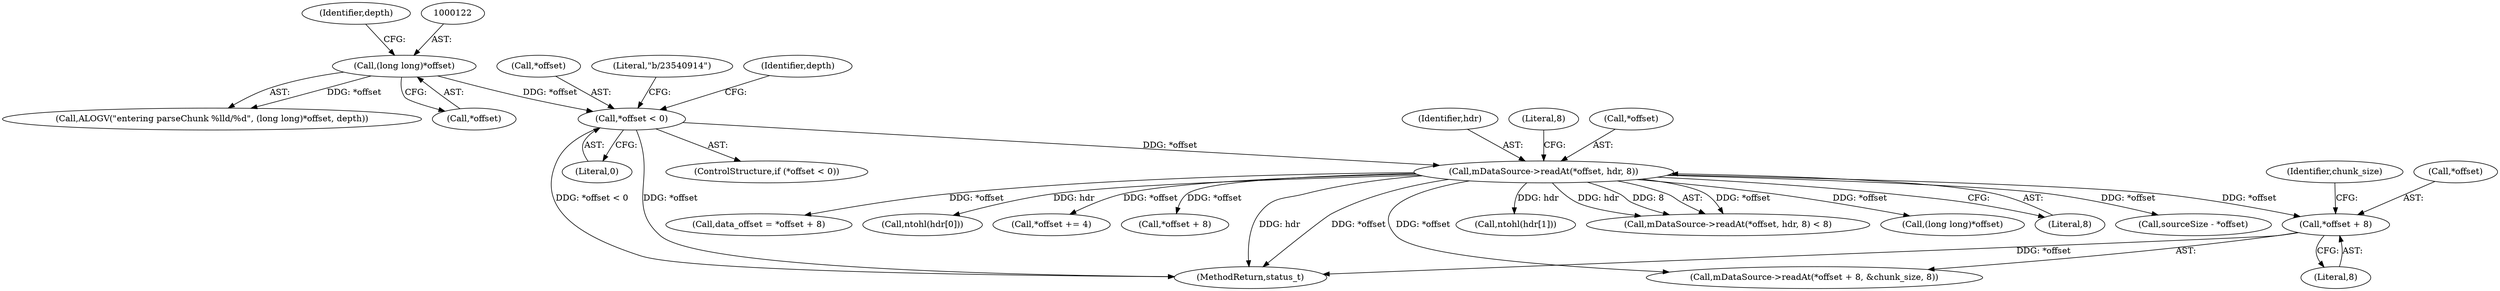 digraph "0_Android_8a3a2f6ea7defe1a81bb32b3c9f3537f84749b9d@pointer" {
"1000186" [label="(Call,*offset + 8)"];
"1000148" [label="(Call,mDataSource->readAt(*offset, hdr, 8))"];
"1000127" [label="(Call,*offset < 0)"];
"1000121" [label="(Call,(long long)*offset)"];
"1000151" [label="(Identifier,hdr)"];
"1000186" [label="(Call,*offset + 8)"];
"1000128" [label="(Call,*offset)"];
"1000119" [label="(Call,ALOGV(\"entering parseChunk %lld/%d\", (long long)*offset, depth))"];
"1000160" [label="(Call,ntohl(hdr[0]))"];
"1000191" [label="(Identifier,chunk_size)"];
"1000133" [label="(Literal,\"b/23540914\")"];
"1000121" [label="(Call,(long long)*offset)"];
"1000244" [label="(Call,*offset += 4)"];
"1000153" [label="(Literal,8)"];
"1000130" [label="(Literal,0)"];
"1000174" [label="(Call,*offset + 8)"];
"1003923" [label="(MethodReturn,status_t)"];
"1000185" [label="(Call,mDataSource->readAt(*offset + 8, &chunk_size, 8))"];
"1000125" [label="(Identifier,depth)"];
"1000189" [label="(Literal,8)"];
"1000167" [label="(Call,ntohl(hdr[1]))"];
"1000147" [label="(Call,mDataSource->readAt(*offset, hdr, 8) < 8)"];
"1000138" [label="(Identifier,depth)"];
"1000265" [label="(Call,(long long)*offset)"];
"1000152" [label="(Literal,8)"];
"1000126" [label="(ControlStructure,if (*offset < 0))"];
"1000123" [label="(Call,*offset)"];
"1000149" [label="(Call,*offset)"];
"1000232" [label="(Call,sourceSize - *offset)"];
"1000187" [label="(Call,*offset)"];
"1000127" [label="(Call,*offset < 0)"];
"1000148" [label="(Call,mDataSource->readAt(*offset, hdr, 8))"];
"1000172" [label="(Call,data_offset = *offset + 8)"];
"1000186" -> "1000185"  [label="AST: "];
"1000186" -> "1000189"  [label="CFG: "];
"1000187" -> "1000186"  [label="AST: "];
"1000189" -> "1000186"  [label="AST: "];
"1000191" -> "1000186"  [label="CFG: "];
"1000186" -> "1003923"  [label="DDG: *offset"];
"1000148" -> "1000186"  [label="DDG: *offset"];
"1000148" -> "1000147"  [label="AST: "];
"1000148" -> "1000152"  [label="CFG: "];
"1000149" -> "1000148"  [label="AST: "];
"1000151" -> "1000148"  [label="AST: "];
"1000152" -> "1000148"  [label="AST: "];
"1000153" -> "1000148"  [label="CFG: "];
"1000148" -> "1003923"  [label="DDG: hdr"];
"1000148" -> "1003923"  [label="DDG: *offset"];
"1000148" -> "1000147"  [label="DDG: *offset"];
"1000148" -> "1000147"  [label="DDG: hdr"];
"1000148" -> "1000147"  [label="DDG: 8"];
"1000127" -> "1000148"  [label="DDG: *offset"];
"1000148" -> "1000160"  [label="DDG: hdr"];
"1000148" -> "1000167"  [label="DDG: hdr"];
"1000148" -> "1000172"  [label="DDG: *offset"];
"1000148" -> "1000174"  [label="DDG: *offset"];
"1000148" -> "1000185"  [label="DDG: *offset"];
"1000148" -> "1000232"  [label="DDG: *offset"];
"1000148" -> "1000244"  [label="DDG: *offset"];
"1000148" -> "1000265"  [label="DDG: *offset"];
"1000127" -> "1000126"  [label="AST: "];
"1000127" -> "1000130"  [label="CFG: "];
"1000128" -> "1000127"  [label="AST: "];
"1000130" -> "1000127"  [label="AST: "];
"1000133" -> "1000127"  [label="CFG: "];
"1000138" -> "1000127"  [label="CFG: "];
"1000127" -> "1003923"  [label="DDG: *offset < 0"];
"1000127" -> "1003923"  [label="DDG: *offset"];
"1000121" -> "1000127"  [label="DDG: *offset"];
"1000121" -> "1000119"  [label="AST: "];
"1000121" -> "1000123"  [label="CFG: "];
"1000122" -> "1000121"  [label="AST: "];
"1000123" -> "1000121"  [label="AST: "];
"1000125" -> "1000121"  [label="CFG: "];
"1000121" -> "1000119"  [label="DDG: *offset"];
}
